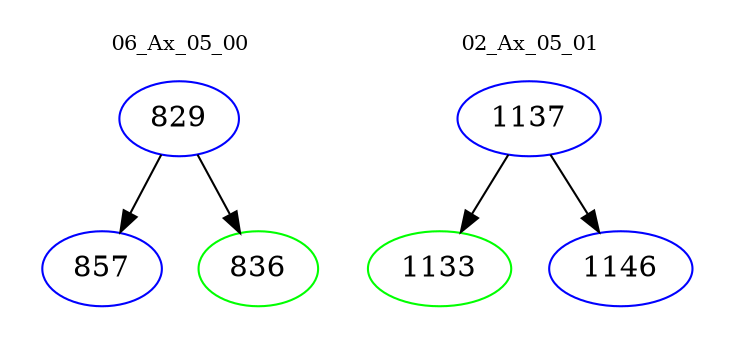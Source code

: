 digraph{
subgraph cluster_0 {
color = white
label = "06_Ax_05_00";
fontsize=10;
T0_829 [label="829", color="blue"]
T0_829 -> T0_857 [color="black"]
T0_857 [label="857", color="blue"]
T0_829 -> T0_836 [color="black"]
T0_836 [label="836", color="green"]
}
subgraph cluster_1 {
color = white
label = "02_Ax_05_01";
fontsize=10;
T1_1137 [label="1137", color="blue"]
T1_1137 -> T1_1133 [color="black"]
T1_1133 [label="1133", color="green"]
T1_1137 -> T1_1146 [color="black"]
T1_1146 [label="1146", color="blue"]
}
}
